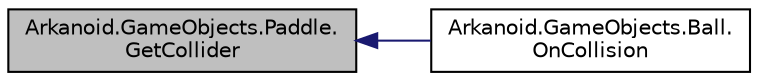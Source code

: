 digraph "Arkanoid.GameObjects.Paddle.GetCollider"
{
 // INTERACTIVE_SVG=YES
  edge [fontname="Helvetica",fontsize="10",labelfontname="Helvetica",labelfontsize="10"];
  node [fontname="Helvetica",fontsize="10",shape=record];
  rankdir="LR";
  Node20 [label="Arkanoid.GameObjects.Paddle.\lGetCollider",height=0.2,width=0.4,color="black", fillcolor="grey75", style="filled", fontcolor="black"];
  Node20 -> Node21 [dir="back",color="midnightblue",fontsize="10",style="solid",fontname="Helvetica"];
  Node21 [label="Arkanoid.GameObjects.Ball.\lOnCollision",height=0.2,width=0.4,color="black", fillcolor="white", style="filled",URL="$class_arkanoid_1_1_game_objects_1_1_ball.html#acb6777762420018be759b5e4053f3d63",tooltip="If collider is paddle - bounces with friction from paddle If collider is brick - bounces with rebound..."];
}
